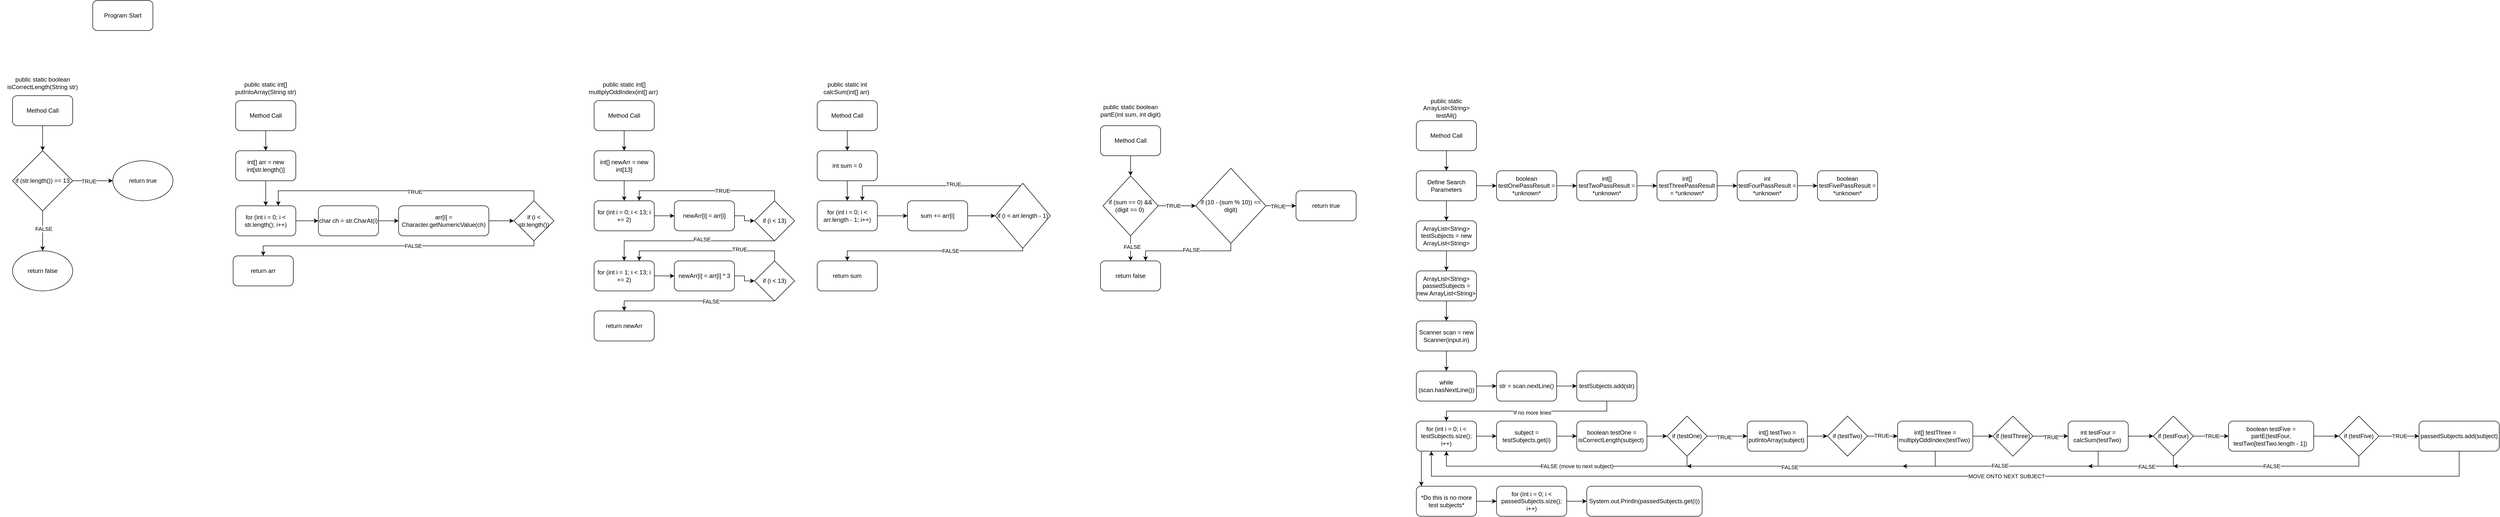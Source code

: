 <mxfile version="21.6.9" type="device">
  <diagram name="Page-1" id="cqI30RV5YtmYfo8lEfh6">
    <mxGraphModel dx="1793" dy="988" grid="1" gridSize="10" guides="1" tooltips="1" connect="1" arrows="1" fold="1" page="1" pageScale="1" pageWidth="850" pageHeight="1100" math="0" shadow="0">
      <root>
        <mxCell id="0" />
        <mxCell id="1" parent="0" />
        <mxCell id="exZ72bLPxYNYqQjWTGe7-1" value="Program Start" style="rounded=1;whiteSpace=wrap;html=1;" vertex="1" parent="1">
          <mxGeometry x="200" y="40" width="120" height="60" as="geometry" />
        </mxCell>
        <mxCell id="exZ72bLPxYNYqQjWTGe7-4" style="edgeStyle=orthogonalEdgeStyle;rounded=0;orthogonalLoop=1;jettySize=auto;html=1;entryX=0.5;entryY=0;entryDx=0;entryDy=0;" edge="1" parent="1" source="exZ72bLPxYNYqQjWTGe7-2" target="exZ72bLPxYNYqQjWTGe7-3">
          <mxGeometry relative="1" as="geometry" />
        </mxCell>
        <mxCell id="exZ72bLPxYNYqQjWTGe7-2" value="Method Call" style="rounded=1;whiteSpace=wrap;html=1;" vertex="1" parent="1">
          <mxGeometry x="40" y="230" width="120" height="60" as="geometry" />
        </mxCell>
        <mxCell id="exZ72bLPxYNYqQjWTGe7-6" style="edgeStyle=orthogonalEdgeStyle;rounded=0;orthogonalLoop=1;jettySize=auto;html=1;entryX=0;entryY=0.5;entryDx=0;entryDy=0;" edge="1" parent="1" source="exZ72bLPxYNYqQjWTGe7-3" target="exZ72bLPxYNYqQjWTGe7-5">
          <mxGeometry relative="1" as="geometry" />
        </mxCell>
        <mxCell id="exZ72bLPxYNYqQjWTGe7-7" value="TRUE" style="edgeLabel;html=1;align=center;verticalAlign=middle;resizable=0;points=[];" vertex="1" connectable="0" parent="exZ72bLPxYNYqQjWTGe7-6">
          <mxGeometry x="-0.2" y="-1" relative="1" as="geometry">
            <mxPoint as="offset" />
          </mxGeometry>
        </mxCell>
        <mxCell id="exZ72bLPxYNYqQjWTGe7-9" style="edgeStyle=orthogonalEdgeStyle;rounded=0;orthogonalLoop=1;jettySize=auto;html=1;entryX=0.5;entryY=0;entryDx=0;entryDy=0;" edge="1" parent="1" source="exZ72bLPxYNYqQjWTGe7-3" target="exZ72bLPxYNYqQjWTGe7-8">
          <mxGeometry relative="1" as="geometry" />
        </mxCell>
        <mxCell id="exZ72bLPxYNYqQjWTGe7-10" value="FALSE" style="edgeLabel;html=1;align=center;verticalAlign=middle;resizable=0;points=[];" vertex="1" connectable="0" parent="exZ72bLPxYNYqQjWTGe7-9">
          <mxGeometry x="-0.1" y="2" relative="1" as="geometry">
            <mxPoint as="offset" />
          </mxGeometry>
        </mxCell>
        <mxCell id="exZ72bLPxYNYqQjWTGe7-3" value="if (str.length()) == 13" style="rhombus;whiteSpace=wrap;html=1;" vertex="1" parent="1">
          <mxGeometry x="40" y="340" width="120" height="120" as="geometry" />
        </mxCell>
        <mxCell id="exZ72bLPxYNYqQjWTGe7-5" value="return true" style="ellipse;whiteSpace=wrap;html=1;" vertex="1" parent="1">
          <mxGeometry x="240" y="360" width="120" height="80" as="geometry" />
        </mxCell>
        <mxCell id="exZ72bLPxYNYqQjWTGe7-8" value="return false" style="ellipse;whiteSpace=wrap;html=1;" vertex="1" parent="1">
          <mxGeometry x="40" y="540" width="120" height="80" as="geometry" />
        </mxCell>
        <mxCell id="exZ72bLPxYNYqQjWTGe7-16" style="edgeStyle=orthogonalEdgeStyle;rounded=0;orthogonalLoop=1;jettySize=auto;html=1;entryX=0.5;entryY=0;entryDx=0;entryDy=0;" edge="1" parent="1" source="exZ72bLPxYNYqQjWTGe7-11" target="exZ72bLPxYNYqQjWTGe7-15">
          <mxGeometry relative="1" as="geometry" />
        </mxCell>
        <mxCell id="exZ72bLPxYNYqQjWTGe7-11" value="Method Call" style="rounded=1;whiteSpace=wrap;html=1;" vertex="1" parent="1">
          <mxGeometry x="485" y="240" width="120" height="60" as="geometry" />
        </mxCell>
        <mxCell id="exZ72bLPxYNYqQjWTGe7-13" value="public static boolean isCorrectLength(String str)" style="text;html=1;strokeColor=none;fillColor=none;align=center;verticalAlign=middle;whiteSpace=wrap;rounded=0;" vertex="1" parent="1">
          <mxGeometry x="15" y="190" width="170" height="30" as="geometry" />
        </mxCell>
        <mxCell id="exZ72bLPxYNYqQjWTGe7-14" value="public static int[] putIntoArray(String str)" style="text;html=1;strokeColor=none;fillColor=none;align=center;verticalAlign=middle;whiteSpace=wrap;rounded=0;" vertex="1" parent="1">
          <mxGeometry x="480" y="200" width="130" height="30" as="geometry" />
        </mxCell>
        <mxCell id="exZ72bLPxYNYqQjWTGe7-19" style="edgeStyle=orthogonalEdgeStyle;rounded=0;orthogonalLoop=1;jettySize=auto;html=1;entryX=0.5;entryY=0;entryDx=0;entryDy=0;" edge="1" parent="1" source="exZ72bLPxYNYqQjWTGe7-15" target="exZ72bLPxYNYqQjWTGe7-17">
          <mxGeometry relative="1" as="geometry" />
        </mxCell>
        <mxCell id="exZ72bLPxYNYqQjWTGe7-15" value="int[] arr = new int[str.length()]" style="rounded=1;whiteSpace=wrap;html=1;" vertex="1" parent="1">
          <mxGeometry x="485" y="340" width="120" height="60" as="geometry" />
        </mxCell>
        <mxCell id="exZ72bLPxYNYqQjWTGe7-21" style="edgeStyle=orthogonalEdgeStyle;rounded=0;orthogonalLoop=1;jettySize=auto;html=1;entryX=0;entryY=0.5;entryDx=0;entryDy=0;" edge="1" parent="1" source="exZ72bLPxYNYqQjWTGe7-17" target="exZ72bLPxYNYqQjWTGe7-20">
          <mxGeometry relative="1" as="geometry" />
        </mxCell>
        <mxCell id="exZ72bLPxYNYqQjWTGe7-17" value="for (int i = 0; i &amp;lt; str.length(); i++)" style="rounded=1;whiteSpace=wrap;html=1;" vertex="1" parent="1">
          <mxGeometry x="485" y="450" width="120" height="60" as="geometry" />
        </mxCell>
        <mxCell id="exZ72bLPxYNYqQjWTGe7-23" style="edgeStyle=orthogonalEdgeStyle;rounded=0;orthogonalLoop=1;jettySize=auto;html=1;entryX=0;entryY=0.5;entryDx=0;entryDy=0;" edge="1" parent="1" source="exZ72bLPxYNYqQjWTGe7-20" target="exZ72bLPxYNYqQjWTGe7-22">
          <mxGeometry relative="1" as="geometry" />
        </mxCell>
        <mxCell id="exZ72bLPxYNYqQjWTGe7-20" value="char ch = str.CharAt(i)" style="rounded=1;whiteSpace=wrap;html=1;" vertex="1" parent="1">
          <mxGeometry x="650" y="450" width="120" height="60" as="geometry" />
        </mxCell>
        <mxCell id="exZ72bLPxYNYqQjWTGe7-25" style="edgeStyle=orthogonalEdgeStyle;rounded=0;orthogonalLoop=1;jettySize=auto;html=1;entryX=0;entryY=0.5;entryDx=0;entryDy=0;" edge="1" parent="1" source="exZ72bLPxYNYqQjWTGe7-22" target="exZ72bLPxYNYqQjWTGe7-24">
          <mxGeometry relative="1" as="geometry" />
        </mxCell>
        <mxCell id="exZ72bLPxYNYqQjWTGe7-22" value="arr[i] = Character.getNumericValue(ch)" style="rounded=1;whiteSpace=wrap;html=1;" vertex="1" parent="1">
          <mxGeometry x="810" y="450" width="180" height="60" as="geometry" />
        </mxCell>
        <mxCell id="exZ72bLPxYNYqQjWTGe7-29" style="edgeStyle=orthogonalEdgeStyle;rounded=0;orthogonalLoop=1;jettySize=auto;html=1;" edge="1" parent="1" source="exZ72bLPxYNYqQjWTGe7-24">
          <mxGeometry relative="1" as="geometry">
            <mxPoint x="570" y="450" as="targetPoint" />
            <Array as="points">
              <mxPoint x="1010" y="420" />
              <mxPoint x="570" y="420" />
              <mxPoint x="570" y="450" />
            </Array>
          </mxGeometry>
        </mxCell>
        <mxCell id="exZ72bLPxYNYqQjWTGe7-30" value="TRUE" style="edgeLabel;html=1;align=center;verticalAlign=middle;resizable=0;points=[];" vertex="1" connectable="0" parent="exZ72bLPxYNYqQjWTGe7-29">
          <mxGeometry x="-0.078" y="2" relative="1" as="geometry">
            <mxPoint as="offset" />
          </mxGeometry>
        </mxCell>
        <mxCell id="exZ72bLPxYNYqQjWTGe7-32" style="edgeStyle=orthogonalEdgeStyle;rounded=0;orthogonalLoop=1;jettySize=auto;html=1;entryX=0.5;entryY=0;entryDx=0;entryDy=0;" edge="1" parent="1" source="exZ72bLPxYNYqQjWTGe7-24" target="exZ72bLPxYNYqQjWTGe7-31">
          <mxGeometry relative="1" as="geometry">
            <mxPoint x="940" y="610" as="targetPoint" />
            <Array as="points">
              <mxPoint x="1080" y="530" />
              <mxPoint x="540" y="530" />
            </Array>
          </mxGeometry>
        </mxCell>
        <mxCell id="exZ72bLPxYNYqQjWTGe7-33" value="FALSE" style="edgeLabel;html=1;align=center;verticalAlign=middle;resizable=0;points=[];" vertex="1" connectable="0" parent="exZ72bLPxYNYqQjWTGe7-32">
          <mxGeometry x="-0.12" relative="1" as="geometry">
            <mxPoint as="offset" />
          </mxGeometry>
        </mxCell>
        <mxCell id="exZ72bLPxYNYqQjWTGe7-24" value="if (i &amp;lt; str.length())" style="rhombus;whiteSpace=wrap;html=1;" vertex="1" parent="1">
          <mxGeometry x="1040" y="440" width="80" height="80" as="geometry" />
        </mxCell>
        <mxCell id="exZ72bLPxYNYqQjWTGe7-31" value="return arr" style="rounded=1;whiteSpace=wrap;html=1;" vertex="1" parent="1">
          <mxGeometry x="480" y="550" width="120" height="60" as="geometry" />
        </mxCell>
        <mxCell id="exZ72bLPxYNYqQjWTGe7-37" style="edgeStyle=orthogonalEdgeStyle;rounded=0;orthogonalLoop=1;jettySize=auto;html=1;entryX=0.5;entryY=0;entryDx=0;entryDy=0;" edge="1" parent="1" source="exZ72bLPxYNYqQjWTGe7-34" target="exZ72bLPxYNYqQjWTGe7-36">
          <mxGeometry relative="1" as="geometry" />
        </mxCell>
        <mxCell id="exZ72bLPxYNYqQjWTGe7-34" value="Method Call" style="rounded=1;whiteSpace=wrap;html=1;" vertex="1" parent="1">
          <mxGeometry x="1200" y="240" width="120" height="60" as="geometry" />
        </mxCell>
        <mxCell id="exZ72bLPxYNYqQjWTGe7-35" value="public static int[] multiplyOddIndex(int[] arr)&amp;nbsp;" style="text;html=1;strokeColor=none;fillColor=none;align=center;verticalAlign=middle;whiteSpace=wrap;rounded=0;" vertex="1" parent="1">
          <mxGeometry x="1185" y="200" width="150" height="30" as="geometry" />
        </mxCell>
        <mxCell id="exZ72bLPxYNYqQjWTGe7-39" style="edgeStyle=orthogonalEdgeStyle;rounded=0;orthogonalLoop=1;jettySize=auto;html=1;entryX=0.5;entryY=0;entryDx=0;entryDy=0;" edge="1" parent="1" source="exZ72bLPxYNYqQjWTGe7-36" target="exZ72bLPxYNYqQjWTGe7-38">
          <mxGeometry relative="1" as="geometry" />
        </mxCell>
        <mxCell id="exZ72bLPxYNYqQjWTGe7-36" value="int[] newArr = new int[13]" style="rounded=1;whiteSpace=wrap;html=1;" vertex="1" parent="1">
          <mxGeometry x="1200" y="340" width="120" height="60" as="geometry" />
        </mxCell>
        <mxCell id="exZ72bLPxYNYqQjWTGe7-41" style="edgeStyle=orthogonalEdgeStyle;rounded=0;orthogonalLoop=1;jettySize=auto;html=1;entryX=0;entryY=0.5;entryDx=0;entryDy=0;" edge="1" parent="1" source="exZ72bLPxYNYqQjWTGe7-38" target="exZ72bLPxYNYqQjWTGe7-40">
          <mxGeometry relative="1" as="geometry" />
        </mxCell>
        <mxCell id="exZ72bLPxYNYqQjWTGe7-38" value="for (int i = 0; i &amp;lt; 13; i += 2)" style="rounded=1;whiteSpace=wrap;html=1;" vertex="1" parent="1">
          <mxGeometry x="1200" y="440" width="120" height="60" as="geometry" />
        </mxCell>
        <mxCell id="exZ72bLPxYNYqQjWTGe7-48" style="edgeStyle=orthogonalEdgeStyle;rounded=0;orthogonalLoop=1;jettySize=auto;html=1;entryX=0;entryY=0.5;entryDx=0;entryDy=0;" edge="1" parent="1" source="exZ72bLPxYNYqQjWTGe7-40" target="exZ72bLPxYNYqQjWTGe7-42">
          <mxGeometry relative="1" as="geometry" />
        </mxCell>
        <mxCell id="exZ72bLPxYNYqQjWTGe7-40" value="newArr[i] = arr[i]" style="rounded=1;whiteSpace=wrap;html=1;" vertex="1" parent="1">
          <mxGeometry x="1360" y="440" width="120" height="60" as="geometry" />
        </mxCell>
        <mxCell id="exZ72bLPxYNYqQjWTGe7-43" style="edgeStyle=orthogonalEdgeStyle;rounded=0;orthogonalLoop=1;jettySize=auto;html=1;entryX=0.75;entryY=0;entryDx=0;entryDy=0;" edge="1" parent="1" source="exZ72bLPxYNYqQjWTGe7-42" target="exZ72bLPxYNYqQjWTGe7-38">
          <mxGeometry relative="1" as="geometry">
            <Array as="points">
              <mxPoint x="1560" y="420" />
              <mxPoint x="1290" y="420" />
            </Array>
          </mxGeometry>
        </mxCell>
        <mxCell id="exZ72bLPxYNYqQjWTGe7-44" value="TRUE" style="edgeLabel;html=1;align=center;verticalAlign=middle;resizable=0;points=[];" vertex="1" connectable="0" parent="exZ72bLPxYNYqQjWTGe7-43">
          <mxGeometry x="-0.2" relative="1" as="geometry">
            <mxPoint as="offset" />
          </mxGeometry>
        </mxCell>
        <mxCell id="exZ72bLPxYNYqQjWTGe7-46" style="edgeStyle=orthogonalEdgeStyle;rounded=0;orthogonalLoop=1;jettySize=auto;html=1;entryX=0.5;entryY=0;entryDx=0;entryDy=0;" edge="1" parent="1" source="exZ72bLPxYNYqQjWTGe7-42" target="exZ72bLPxYNYqQjWTGe7-45">
          <mxGeometry relative="1" as="geometry">
            <Array as="points">
              <mxPoint x="1260" y="520" />
            </Array>
          </mxGeometry>
        </mxCell>
        <mxCell id="exZ72bLPxYNYqQjWTGe7-47" value="FALSE" style="edgeLabel;html=1;align=center;verticalAlign=middle;resizable=0;points=[];" vertex="1" connectable="0" parent="exZ72bLPxYNYqQjWTGe7-46">
          <mxGeometry x="-0.147" y="-3" relative="1" as="geometry">
            <mxPoint as="offset" />
          </mxGeometry>
        </mxCell>
        <mxCell id="exZ72bLPxYNYqQjWTGe7-42" value="if (i &amp;lt; 13)" style="rhombus;whiteSpace=wrap;html=1;" vertex="1" parent="1">
          <mxGeometry x="1520" y="440" width="80" height="80" as="geometry" />
        </mxCell>
        <mxCell id="exZ72bLPxYNYqQjWTGe7-50" style="edgeStyle=orthogonalEdgeStyle;rounded=0;orthogonalLoop=1;jettySize=auto;html=1;entryX=0;entryY=0.5;entryDx=0;entryDy=0;" edge="1" parent="1" source="exZ72bLPxYNYqQjWTGe7-45" target="exZ72bLPxYNYqQjWTGe7-49">
          <mxGeometry relative="1" as="geometry" />
        </mxCell>
        <mxCell id="exZ72bLPxYNYqQjWTGe7-45" value="for (int i = 1; i &amp;lt; 13; i += 2)" style="rounded=1;whiteSpace=wrap;html=1;" vertex="1" parent="1">
          <mxGeometry x="1200" y="560" width="120" height="60" as="geometry" />
        </mxCell>
        <mxCell id="exZ72bLPxYNYqQjWTGe7-75" style="edgeStyle=orthogonalEdgeStyle;rounded=0;orthogonalLoop=1;jettySize=auto;html=1;entryX=0;entryY=0.5;entryDx=0;entryDy=0;" edge="1" parent="1" source="exZ72bLPxYNYqQjWTGe7-49" target="exZ72bLPxYNYqQjWTGe7-51">
          <mxGeometry relative="1" as="geometry" />
        </mxCell>
        <mxCell id="exZ72bLPxYNYqQjWTGe7-49" value="newArr[i] = arr[i] * 3" style="rounded=1;whiteSpace=wrap;html=1;" vertex="1" parent="1">
          <mxGeometry x="1360" y="560" width="120" height="60" as="geometry" />
        </mxCell>
        <mxCell id="exZ72bLPxYNYqQjWTGe7-52" style="edgeStyle=orthogonalEdgeStyle;rounded=0;orthogonalLoop=1;jettySize=auto;html=1;entryX=0.75;entryY=0;entryDx=0;entryDy=0;" edge="1" parent="1" source="exZ72bLPxYNYqQjWTGe7-51" target="exZ72bLPxYNYqQjWTGe7-45">
          <mxGeometry relative="1" as="geometry">
            <Array as="points">
              <mxPoint x="1560" y="540" />
              <mxPoint x="1290" y="540" />
            </Array>
          </mxGeometry>
        </mxCell>
        <mxCell id="exZ72bLPxYNYqQjWTGe7-53" value="TRUE" style="edgeLabel;html=1;align=center;verticalAlign=middle;resizable=0;points=[];" vertex="1" connectable="0" parent="exZ72bLPxYNYqQjWTGe7-52">
          <mxGeometry x="-0.419" y="-3" relative="1" as="geometry">
            <mxPoint as="offset" />
          </mxGeometry>
        </mxCell>
        <mxCell id="exZ72bLPxYNYqQjWTGe7-55" style="edgeStyle=orthogonalEdgeStyle;rounded=0;orthogonalLoop=1;jettySize=auto;html=1;entryX=0.5;entryY=0;entryDx=0;entryDy=0;" edge="1" parent="1" source="exZ72bLPxYNYqQjWTGe7-51" target="exZ72bLPxYNYqQjWTGe7-54">
          <mxGeometry relative="1" as="geometry">
            <Array as="points">
              <mxPoint x="1260" y="640" />
            </Array>
          </mxGeometry>
        </mxCell>
        <mxCell id="exZ72bLPxYNYqQjWTGe7-56" value="FALSE" style="edgeLabel;html=1;align=center;verticalAlign=middle;resizable=0;points=[];" vertex="1" connectable="0" parent="exZ72bLPxYNYqQjWTGe7-55">
          <mxGeometry x="-0.206" y="1" relative="1" as="geometry">
            <mxPoint as="offset" />
          </mxGeometry>
        </mxCell>
        <mxCell id="exZ72bLPxYNYqQjWTGe7-51" value="if (i &amp;lt; 13)" style="rhombus;whiteSpace=wrap;html=1;" vertex="1" parent="1">
          <mxGeometry x="1520" y="560" width="80" height="80" as="geometry" />
        </mxCell>
        <mxCell id="exZ72bLPxYNYqQjWTGe7-54" value="return newArr" style="rounded=1;whiteSpace=wrap;html=1;" vertex="1" parent="1">
          <mxGeometry x="1200" y="660" width="120" height="60" as="geometry" />
        </mxCell>
        <mxCell id="exZ72bLPxYNYqQjWTGe7-60" style="edgeStyle=orthogonalEdgeStyle;rounded=0;orthogonalLoop=1;jettySize=auto;html=1;entryX=0.5;entryY=0;entryDx=0;entryDy=0;" edge="1" parent="1" source="exZ72bLPxYNYqQjWTGe7-57" target="exZ72bLPxYNYqQjWTGe7-59">
          <mxGeometry relative="1" as="geometry" />
        </mxCell>
        <mxCell id="exZ72bLPxYNYqQjWTGe7-57" value="Method Call" style="rounded=1;whiteSpace=wrap;html=1;" vertex="1" parent="1">
          <mxGeometry x="1645" y="240" width="120" height="60" as="geometry" />
        </mxCell>
        <mxCell id="exZ72bLPxYNYqQjWTGe7-58" value="public static int calcSum(int[] arr)&amp;nbsp;" style="text;html=1;strokeColor=none;fillColor=none;align=center;verticalAlign=middle;whiteSpace=wrap;rounded=0;" vertex="1" parent="1">
          <mxGeometry x="1640" y="200" width="130" height="30" as="geometry" />
        </mxCell>
        <mxCell id="exZ72bLPxYNYqQjWTGe7-62" style="edgeStyle=orthogonalEdgeStyle;rounded=0;orthogonalLoop=1;jettySize=auto;html=1;entryX=0.5;entryY=0;entryDx=0;entryDy=0;" edge="1" parent="1" source="exZ72bLPxYNYqQjWTGe7-59" target="exZ72bLPxYNYqQjWTGe7-61">
          <mxGeometry relative="1" as="geometry" />
        </mxCell>
        <mxCell id="exZ72bLPxYNYqQjWTGe7-59" value="int sum = 0" style="rounded=1;whiteSpace=wrap;html=1;" vertex="1" parent="1">
          <mxGeometry x="1645" y="340" width="120" height="60" as="geometry" />
        </mxCell>
        <mxCell id="exZ72bLPxYNYqQjWTGe7-64" style="edgeStyle=orthogonalEdgeStyle;rounded=0;orthogonalLoop=1;jettySize=auto;html=1;entryX=0;entryY=0.5;entryDx=0;entryDy=0;" edge="1" parent="1" source="exZ72bLPxYNYqQjWTGe7-61" target="exZ72bLPxYNYqQjWTGe7-63">
          <mxGeometry relative="1" as="geometry" />
        </mxCell>
        <mxCell id="exZ72bLPxYNYqQjWTGe7-61" value="for (int i = 0; i &amp;lt; arr.length - 1; i++)" style="rounded=1;whiteSpace=wrap;html=1;" vertex="1" parent="1">
          <mxGeometry x="1645" y="440" width="120" height="60" as="geometry" />
        </mxCell>
        <mxCell id="exZ72bLPxYNYqQjWTGe7-66" style="edgeStyle=orthogonalEdgeStyle;rounded=0;orthogonalLoop=1;jettySize=auto;html=1;entryX=0;entryY=0.5;entryDx=0;entryDy=0;" edge="1" parent="1" source="exZ72bLPxYNYqQjWTGe7-63" target="exZ72bLPxYNYqQjWTGe7-65">
          <mxGeometry relative="1" as="geometry" />
        </mxCell>
        <mxCell id="exZ72bLPxYNYqQjWTGe7-63" value="sum += arr[i]" style="rounded=1;whiteSpace=wrap;html=1;" vertex="1" parent="1">
          <mxGeometry x="1825" y="440" width="120" height="60" as="geometry" />
        </mxCell>
        <mxCell id="exZ72bLPxYNYqQjWTGe7-67" style="edgeStyle=orthogonalEdgeStyle;rounded=0;orthogonalLoop=1;jettySize=auto;html=1;entryX=0.75;entryY=0;entryDx=0;entryDy=0;" edge="1" parent="1" source="exZ72bLPxYNYqQjWTGe7-65" target="exZ72bLPxYNYqQjWTGe7-61">
          <mxGeometry relative="1" as="geometry">
            <Array as="points">
              <mxPoint x="1735" y="410" />
            </Array>
          </mxGeometry>
        </mxCell>
        <mxCell id="exZ72bLPxYNYqQjWTGe7-68" value="TRUE" style="edgeLabel;html=1;align=center;verticalAlign=middle;resizable=0;points=[];" vertex="1" connectable="0" parent="exZ72bLPxYNYqQjWTGe7-67">
          <mxGeometry x="-0.221" y="-3" relative="1" as="geometry">
            <mxPoint as="offset" />
          </mxGeometry>
        </mxCell>
        <mxCell id="exZ72bLPxYNYqQjWTGe7-70" style="edgeStyle=orthogonalEdgeStyle;rounded=0;orthogonalLoop=1;jettySize=auto;html=1;entryX=0.5;entryY=0;entryDx=0;entryDy=0;" edge="1" parent="1" source="exZ72bLPxYNYqQjWTGe7-65" target="exZ72bLPxYNYqQjWTGe7-69">
          <mxGeometry relative="1" as="geometry">
            <mxPoint x="1880" y="600" as="targetPoint" />
            <Array as="points">
              <mxPoint x="2055" y="540" />
              <mxPoint x="1705" y="540" />
            </Array>
          </mxGeometry>
        </mxCell>
        <mxCell id="exZ72bLPxYNYqQjWTGe7-71" value="FALSE" style="edgeLabel;html=1;align=center;verticalAlign=middle;resizable=0;points=[];" vertex="1" connectable="0" parent="exZ72bLPxYNYqQjWTGe7-70">
          <mxGeometry x="-0.202" relative="1" as="geometry">
            <mxPoint as="offset" />
          </mxGeometry>
        </mxCell>
        <mxCell id="exZ72bLPxYNYqQjWTGe7-65" value="if (i &amp;lt; arr.length - 1)" style="rhombus;whiteSpace=wrap;html=1;" vertex="1" parent="1">
          <mxGeometry x="2000" y="405" width="110" height="130" as="geometry" />
        </mxCell>
        <mxCell id="exZ72bLPxYNYqQjWTGe7-69" value="return sum" style="rounded=1;whiteSpace=wrap;html=1;" vertex="1" parent="1">
          <mxGeometry x="1645" y="560" width="120" height="60" as="geometry" />
        </mxCell>
        <mxCell id="exZ72bLPxYNYqQjWTGe7-78" style="edgeStyle=orthogonalEdgeStyle;rounded=0;orthogonalLoop=1;jettySize=auto;html=1;entryX=0.5;entryY=0;entryDx=0;entryDy=0;" edge="1" parent="1" source="exZ72bLPxYNYqQjWTGe7-72" target="exZ72bLPxYNYqQjWTGe7-77">
          <mxGeometry relative="1" as="geometry" />
        </mxCell>
        <mxCell id="exZ72bLPxYNYqQjWTGe7-72" value="Method Call" style="rounded=1;whiteSpace=wrap;html=1;" vertex="1" parent="1">
          <mxGeometry x="2210" y="290" width="120" height="60" as="geometry" />
        </mxCell>
        <mxCell id="exZ72bLPxYNYqQjWTGe7-76" value="public static boolean partE(int sum, int digit)" style="text;html=1;strokeColor=none;fillColor=none;align=center;verticalAlign=middle;whiteSpace=wrap;rounded=0;" vertex="1" parent="1">
          <mxGeometry x="2205" y="245" width="130" height="30" as="geometry" />
        </mxCell>
        <mxCell id="exZ72bLPxYNYqQjWTGe7-81" style="edgeStyle=orthogonalEdgeStyle;rounded=0;orthogonalLoop=1;jettySize=auto;html=1;entryX=0;entryY=0.5;entryDx=0;entryDy=0;" edge="1" parent="1" source="exZ72bLPxYNYqQjWTGe7-77" target="exZ72bLPxYNYqQjWTGe7-80">
          <mxGeometry relative="1" as="geometry" />
        </mxCell>
        <mxCell id="exZ72bLPxYNYqQjWTGe7-82" value="TRUE" style="edgeLabel;html=1;align=center;verticalAlign=middle;resizable=0;points=[];" vertex="1" connectable="0" parent="exZ72bLPxYNYqQjWTGe7-81">
          <mxGeometry x="-0.209" relative="1" as="geometry">
            <mxPoint as="offset" />
          </mxGeometry>
        </mxCell>
        <mxCell id="exZ72bLPxYNYqQjWTGe7-87" style="edgeStyle=orthogonalEdgeStyle;rounded=0;orthogonalLoop=1;jettySize=auto;html=1;entryX=0.5;entryY=0;entryDx=0;entryDy=0;" edge="1" parent="1" source="exZ72bLPxYNYqQjWTGe7-77" target="exZ72bLPxYNYqQjWTGe7-86">
          <mxGeometry relative="1" as="geometry" />
        </mxCell>
        <mxCell id="exZ72bLPxYNYqQjWTGe7-89" value="FALSE" style="edgeLabel;html=1;align=center;verticalAlign=middle;resizable=0;points=[];" vertex="1" connectable="0" parent="exZ72bLPxYNYqQjWTGe7-87">
          <mxGeometry x="-0.12" y="3" relative="1" as="geometry">
            <mxPoint as="offset" />
          </mxGeometry>
        </mxCell>
        <mxCell id="exZ72bLPxYNYqQjWTGe7-77" value="if (sum == 0) &amp;amp;&amp;amp; (digit == 0)&amp;nbsp;" style="rhombus;whiteSpace=wrap;html=1;" vertex="1" parent="1">
          <mxGeometry x="2215" y="390" width="110" height="120" as="geometry" />
        </mxCell>
        <mxCell id="exZ72bLPxYNYqQjWTGe7-84" style="edgeStyle=orthogonalEdgeStyle;rounded=0;orthogonalLoop=1;jettySize=auto;html=1;entryX=0;entryY=0.5;entryDx=0;entryDy=0;" edge="1" parent="1" source="exZ72bLPxYNYqQjWTGe7-80" target="exZ72bLPxYNYqQjWTGe7-83">
          <mxGeometry relative="1" as="geometry" />
        </mxCell>
        <mxCell id="exZ72bLPxYNYqQjWTGe7-85" value="TRUE" style="edgeLabel;html=1;align=center;verticalAlign=middle;resizable=0;points=[];" vertex="1" connectable="0" parent="exZ72bLPxYNYqQjWTGe7-84">
          <mxGeometry x="-0.213" y="-1" relative="1" as="geometry">
            <mxPoint as="offset" />
          </mxGeometry>
        </mxCell>
        <mxCell id="exZ72bLPxYNYqQjWTGe7-88" style="edgeStyle=orthogonalEdgeStyle;rounded=0;orthogonalLoop=1;jettySize=auto;html=1;entryX=0.75;entryY=0;entryDx=0;entryDy=0;" edge="1" parent="1" source="exZ72bLPxYNYqQjWTGe7-80" target="exZ72bLPxYNYqQjWTGe7-86">
          <mxGeometry relative="1" as="geometry">
            <Array as="points">
              <mxPoint x="2470" y="540" />
              <mxPoint x="2300" y="540" />
            </Array>
          </mxGeometry>
        </mxCell>
        <mxCell id="exZ72bLPxYNYqQjWTGe7-90" value="FALSE" style="edgeLabel;html=1;align=center;verticalAlign=middle;resizable=0;points=[];" vertex="1" connectable="0" parent="exZ72bLPxYNYqQjWTGe7-88">
          <mxGeometry x="-0.081" y="-2" relative="1" as="geometry">
            <mxPoint as="offset" />
          </mxGeometry>
        </mxCell>
        <mxCell id="exZ72bLPxYNYqQjWTGe7-80" value="if (10 - (sum % 10)) == digit)" style="rhombus;whiteSpace=wrap;html=1;" vertex="1" parent="1">
          <mxGeometry x="2400" y="375" width="140" height="150" as="geometry" />
        </mxCell>
        <mxCell id="exZ72bLPxYNYqQjWTGe7-83" value="return true" style="rounded=1;whiteSpace=wrap;html=1;" vertex="1" parent="1">
          <mxGeometry x="2600" y="420" width="120" height="60" as="geometry" />
        </mxCell>
        <mxCell id="exZ72bLPxYNYqQjWTGe7-86" value="return false" style="rounded=1;whiteSpace=wrap;html=1;" vertex="1" parent="1">
          <mxGeometry x="2210" y="560" width="120" height="60" as="geometry" />
        </mxCell>
        <mxCell id="exZ72bLPxYNYqQjWTGe7-95" style="edgeStyle=orthogonalEdgeStyle;rounded=0;orthogonalLoop=1;jettySize=auto;html=1;entryX=0.5;entryY=0;entryDx=0;entryDy=0;" edge="1" parent="1" source="exZ72bLPxYNYqQjWTGe7-91" target="exZ72bLPxYNYqQjWTGe7-94">
          <mxGeometry relative="1" as="geometry" />
        </mxCell>
        <mxCell id="exZ72bLPxYNYqQjWTGe7-91" value="Method Call" style="rounded=1;whiteSpace=wrap;html=1;" vertex="1" parent="1">
          <mxGeometry x="2840" y="280" width="120" height="60" as="geometry" />
        </mxCell>
        <mxCell id="exZ72bLPxYNYqQjWTGe7-92" value="public static ArrayList&amp;lt;String&amp;gt; testAll()" style="text;html=1;strokeColor=none;fillColor=none;align=center;verticalAlign=middle;whiteSpace=wrap;rounded=0;" vertex="1" parent="1">
          <mxGeometry x="2840" y="240" width="120" height="30" as="geometry" />
        </mxCell>
        <mxCell id="exZ72bLPxYNYqQjWTGe7-97" style="edgeStyle=orthogonalEdgeStyle;rounded=0;orthogonalLoop=1;jettySize=auto;html=1;entryX=0.5;entryY=0;entryDx=0;entryDy=0;" edge="1" parent="1" source="exZ72bLPxYNYqQjWTGe7-94" target="exZ72bLPxYNYqQjWTGe7-96">
          <mxGeometry relative="1" as="geometry" />
        </mxCell>
        <mxCell id="exZ72bLPxYNYqQjWTGe7-125" style="edgeStyle=orthogonalEdgeStyle;rounded=0;orthogonalLoop=1;jettySize=auto;html=1;entryX=0;entryY=0.5;entryDx=0;entryDy=0;" edge="1" parent="1" source="exZ72bLPxYNYqQjWTGe7-94" target="exZ72bLPxYNYqQjWTGe7-124">
          <mxGeometry relative="1" as="geometry" />
        </mxCell>
        <mxCell id="exZ72bLPxYNYqQjWTGe7-94" value="Define Search Parameters" style="rounded=1;whiteSpace=wrap;html=1;" vertex="1" parent="1">
          <mxGeometry x="2840" y="380" width="120" height="60" as="geometry" />
        </mxCell>
        <mxCell id="exZ72bLPxYNYqQjWTGe7-113" style="edgeStyle=orthogonalEdgeStyle;rounded=0;orthogonalLoop=1;jettySize=auto;html=1;entryX=0.5;entryY=0;entryDx=0;entryDy=0;" edge="1" parent="1" source="exZ72bLPxYNYqQjWTGe7-96" target="exZ72bLPxYNYqQjWTGe7-112">
          <mxGeometry relative="1" as="geometry" />
        </mxCell>
        <mxCell id="exZ72bLPxYNYqQjWTGe7-96" value="ArrayList&amp;lt;String&amp;gt; testSubjects = new ArrayList&amp;lt;String&amp;gt;" style="rounded=1;whiteSpace=wrap;html=1;" vertex="1" parent="1">
          <mxGeometry x="2840" y="480" width="120" height="60" as="geometry" />
        </mxCell>
        <mxCell id="exZ72bLPxYNYqQjWTGe7-101" style="edgeStyle=orthogonalEdgeStyle;rounded=0;orthogonalLoop=1;jettySize=auto;html=1;entryX=0.5;entryY=0;entryDx=0;entryDy=0;" edge="1" parent="1" source="exZ72bLPxYNYqQjWTGe7-98" target="exZ72bLPxYNYqQjWTGe7-100">
          <mxGeometry relative="1" as="geometry" />
        </mxCell>
        <mxCell id="exZ72bLPxYNYqQjWTGe7-98" value="Scanner scan = new Scanner(input.in)" style="rounded=1;whiteSpace=wrap;html=1;" vertex="1" parent="1">
          <mxGeometry x="2840" y="680" width="120" height="60" as="geometry" />
        </mxCell>
        <mxCell id="exZ72bLPxYNYqQjWTGe7-103" style="edgeStyle=orthogonalEdgeStyle;rounded=0;orthogonalLoop=1;jettySize=auto;html=1;entryX=0;entryY=0.5;entryDx=0;entryDy=0;" edge="1" parent="1" source="exZ72bLPxYNYqQjWTGe7-100" target="exZ72bLPxYNYqQjWTGe7-102">
          <mxGeometry relative="1" as="geometry" />
        </mxCell>
        <mxCell id="exZ72bLPxYNYqQjWTGe7-100" value="while (scan.hasNextLine())" style="rounded=1;whiteSpace=wrap;html=1;" vertex="1" parent="1">
          <mxGeometry x="2840" y="780" width="120" height="60" as="geometry" />
        </mxCell>
        <mxCell id="exZ72bLPxYNYqQjWTGe7-105" style="edgeStyle=orthogonalEdgeStyle;rounded=0;orthogonalLoop=1;jettySize=auto;html=1;entryX=0;entryY=0.5;entryDx=0;entryDy=0;" edge="1" parent="1" source="exZ72bLPxYNYqQjWTGe7-102" target="exZ72bLPxYNYqQjWTGe7-104">
          <mxGeometry relative="1" as="geometry" />
        </mxCell>
        <mxCell id="exZ72bLPxYNYqQjWTGe7-102" value="str = scan.nextLine()" style="rounded=1;whiteSpace=wrap;html=1;" vertex="1" parent="1">
          <mxGeometry x="3000" y="780" width="120" height="60" as="geometry" />
        </mxCell>
        <mxCell id="exZ72bLPxYNYqQjWTGe7-107" style="edgeStyle=orthogonalEdgeStyle;rounded=0;orthogonalLoop=1;jettySize=auto;html=1;" edge="1" parent="1" source="exZ72bLPxYNYqQjWTGe7-104" target="exZ72bLPxYNYqQjWTGe7-106">
          <mxGeometry relative="1" as="geometry">
            <Array as="points">
              <mxPoint x="3220" y="860" />
              <mxPoint x="2900" y="860" />
            </Array>
          </mxGeometry>
        </mxCell>
        <mxCell id="exZ72bLPxYNYqQjWTGe7-108" value="If no more lines" style="edgeLabel;html=1;align=center;verticalAlign=middle;resizable=0;points=[];" vertex="1" connectable="0" parent="exZ72bLPxYNYqQjWTGe7-107">
          <mxGeometry x="-0.062" y="3" relative="1" as="geometry">
            <mxPoint as="offset" />
          </mxGeometry>
        </mxCell>
        <mxCell id="exZ72bLPxYNYqQjWTGe7-104" value="testSubjects.add(str)" style="rounded=1;whiteSpace=wrap;html=1;" vertex="1" parent="1">
          <mxGeometry x="3160" y="780" width="120" height="60" as="geometry" />
        </mxCell>
        <mxCell id="exZ72bLPxYNYqQjWTGe7-110" style="edgeStyle=orthogonalEdgeStyle;rounded=0;orthogonalLoop=1;jettySize=auto;html=1;entryX=0;entryY=0.5;entryDx=0;entryDy=0;" edge="1" parent="1" source="exZ72bLPxYNYqQjWTGe7-106" target="exZ72bLPxYNYqQjWTGe7-109">
          <mxGeometry relative="1" as="geometry" />
        </mxCell>
        <mxCell id="exZ72bLPxYNYqQjWTGe7-166" style="edgeStyle=orthogonalEdgeStyle;rounded=0;orthogonalLoop=1;jettySize=auto;html=1;" edge="1" parent="1" source="exZ72bLPxYNYqQjWTGe7-106" target="exZ72bLPxYNYqQjWTGe7-165">
          <mxGeometry relative="1" as="geometry">
            <Array as="points">
              <mxPoint x="2850" y="980" />
              <mxPoint x="2850" y="980" />
            </Array>
          </mxGeometry>
        </mxCell>
        <mxCell id="exZ72bLPxYNYqQjWTGe7-106" value="for (int i = 0; i &amp;lt; testSubjects.size(); i++)" style="rounded=1;whiteSpace=wrap;html=1;" vertex="1" parent="1">
          <mxGeometry x="2840" y="880" width="120" height="60" as="geometry" />
        </mxCell>
        <mxCell id="exZ72bLPxYNYqQjWTGe7-116" style="edgeStyle=orthogonalEdgeStyle;rounded=0;orthogonalLoop=1;jettySize=auto;html=1;entryX=0;entryY=0.5;entryDx=0;entryDy=0;" edge="1" parent="1" source="exZ72bLPxYNYqQjWTGe7-109" target="exZ72bLPxYNYqQjWTGe7-115">
          <mxGeometry relative="1" as="geometry" />
        </mxCell>
        <mxCell id="exZ72bLPxYNYqQjWTGe7-109" value="subject = testSubjects.get(i)" style="rounded=1;whiteSpace=wrap;html=1;" vertex="1" parent="1">
          <mxGeometry x="3000" y="880" width="120" height="60" as="geometry" />
        </mxCell>
        <mxCell id="exZ72bLPxYNYqQjWTGe7-114" style="edgeStyle=orthogonalEdgeStyle;rounded=0;orthogonalLoop=1;jettySize=auto;html=1;entryX=0.5;entryY=0;entryDx=0;entryDy=0;" edge="1" parent="1" source="exZ72bLPxYNYqQjWTGe7-112" target="exZ72bLPxYNYqQjWTGe7-98">
          <mxGeometry relative="1" as="geometry" />
        </mxCell>
        <mxCell id="exZ72bLPxYNYqQjWTGe7-112" value="ArrayList&amp;lt;String&amp;gt; passedSubjects = new ArrayList&amp;lt;String&amp;gt;" style="rounded=1;whiteSpace=wrap;html=1;" vertex="1" parent="1">
          <mxGeometry x="2840" y="580" width="120" height="60" as="geometry" />
        </mxCell>
        <mxCell id="exZ72bLPxYNYqQjWTGe7-118" style="edgeStyle=orthogonalEdgeStyle;rounded=0;orthogonalLoop=1;jettySize=auto;html=1;entryX=0;entryY=0.5;entryDx=0;entryDy=0;" edge="1" parent="1" source="exZ72bLPxYNYqQjWTGe7-115" target="exZ72bLPxYNYqQjWTGe7-117">
          <mxGeometry relative="1" as="geometry" />
        </mxCell>
        <mxCell id="exZ72bLPxYNYqQjWTGe7-115" value="boolean testOne = isCorrectLength(subject)&amp;nbsp;" style="rounded=1;whiteSpace=wrap;html=1;" vertex="1" parent="1">
          <mxGeometry x="3160" y="880" width="140" height="60" as="geometry" />
        </mxCell>
        <mxCell id="exZ72bLPxYNYqQjWTGe7-120" style="edgeStyle=orthogonalEdgeStyle;rounded=0;orthogonalLoop=1;jettySize=auto;html=1;entryX=0;entryY=0.5;entryDx=0;entryDy=0;" edge="1" parent="1" source="exZ72bLPxYNYqQjWTGe7-117" target="exZ72bLPxYNYqQjWTGe7-119">
          <mxGeometry relative="1" as="geometry" />
        </mxCell>
        <mxCell id="exZ72bLPxYNYqQjWTGe7-121" value="TRUE" style="edgeLabel;html=1;align=center;verticalAlign=middle;resizable=0;points=[];" vertex="1" connectable="0" parent="exZ72bLPxYNYqQjWTGe7-120">
          <mxGeometry x="-0.15" y="-2" relative="1" as="geometry">
            <mxPoint as="offset" />
          </mxGeometry>
        </mxCell>
        <mxCell id="exZ72bLPxYNYqQjWTGe7-122" style="edgeStyle=orthogonalEdgeStyle;rounded=0;orthogonalLoop=1;jettySize=auto;html=1;entryX=0.5;entryY=1;entryDx=0;entryDy=0;" edge="1" parent="1" source="exZ72bLPxYNYqQjWTGe7-117" target="exZ72bLPxYNYqQjWTGe7-106">
          <mxGeometry relative="1" as="geometry">
            <Array as="points">
              <mxPoint x="3380" y="970" />
              <mxPoint x="2900" y="970" />
            </Array>
          </mxGeometry>
        </mxCell>
        <mxCell id="exZ72bLPxYNYqQjWTGe7-123" value="FALSE (move to next subject)" style="edgeLabel;html=1;align=center;verticalAlign=middle;resizable=0;points=[];" vertex="1" connectable="0" parent="exZ72bLPxYNYqQjWTGe7-122">
          <mxGeometry x="-0.094" relative="1" as="geometry">
            <mxPoint as="offset" />
          </mxGeometry>
        </mxCell>
        <mxCell id="exZ72bLPxYNYqQjWTGe7-117" value="if (testOne)" style="rhombus;whiteSpace=wrap;html=1;" vertex="1" parent="1">
          <mxGeometry x="3340" y="870" width="80" height="80" as="geometry" />
        </mxCell>
        <mxCell id="exZ72bLPxYNYqQjWTGe7-135" style="edgeStyle=orthogonalEdgeStyle;rounded=0;orthogonalLoop=1;jettySize=auto;html=1;entryX=0;entryY=0.5;entryDx=0;entryDy=0;" edge="1" parent="1" source="exZ72bLPxYNYqQjWTGe7-119" target="exZ72bLPxYNYqQjWTGe7-134">
          <mxGeometry relative="1" as="geometry" />
        </mxCell>
        <mxCell id="exZ72bLPxYNYqQjWTGe7-119" value="int[] testTwo = putIntoArray(subject)&amp;nbsp;" style="rounded=1;whiteSpace=wrap;html=1;" vertex="1" parent="1">
          <mxGeometry x="3500" y="880" width="120" height="60" as="geometry" />
        </mxCell>
        <mxCell id="exZ72bLPxYNYqQjWTGe7-127" style="edgeStyle=orthogonalEdgeStyle;rounded=0;orthogonalLoop=1;jettySize=auto;html=1;entryX=0;entryY=0.5;entryDx=0;entryDy=0;" edge="1" parent="1" source="exZ72bLPxYNYqQjWTGe7-124" target="exZ72bLPxYNYqQjWTGe7-126">
          <mxGeometry relative="1" as="geometry" />
        </mxCell>
        <mxCell id="exZ72bLPxYNYqQjWTGe7-124" value="boolean testOnePassResult = *unknown*" style="rounded=1;whiteSpace=wrap;html=1;" vertex="1" parent="1">
          <mxGeometry x="3000" y="380" width="120" height="60" as="geometry" />
        </mxCell>
        <mxCell id="exZ72bLPxYNYqQjWTGe7-129" style="edgeStyle=orthogonalEdgeStyle;rounded=0;orthogonalLoop=1;jettySize=auto;html=1;entryX=0;entryY=0.5;entryDx=0;entryDy=0;" edge="1" parent="1" source="exZ72bLPxYNYqQjWTGe7-126" target="exZ72bLPxYNYqQjWTGe7-128">
          <mxGeometry relative="1" as="geometry" />
        </mxCell>
        <mxCell id="exZ72bLPxYNYqQjWTGe7-126" value="int[] testTwoPassResult = *unknown*" style="rounded=1;whiteSpace=wrap;html=1;" vertex="1" parent="1">
          <mxGeometry x="3160" y="380" width="120" height="60" as="geometry" />
        </mxCell>
        <mxCell id="exZ72bLPxYNYqQjWTGe7-131" style="edgeStyle=orthogonalEdgeStyle;rounded=0;orthogonalLoop=1;jettySize=auto;html=1;entryX=0;entryY=0.5;entryDx=0;entryDy=0;" edge="1" parent="1" source="exZ72bLPxYNYqQjWTGe7-128" target="exZ72bLPxYNYqQjWTGe7-130">
          <mxGeometry relative="1" as="geometry" />
        </mxCell>
        <mxCell id="exZ72bLPxYNYqQjWTGe7-128" value="int[] testThreePassResult = *unknown*" style="rounded=1;whiteSpace=wrap;html=1;" vertex="1" parent="1">
          <mxGeometry x="3320" y="380" width="120" height="60" as="geometry" />
        </mxCell>
        <mxCell id="exZ72bLPxYNYqQjWTGe7-133" style="edgeStyle=orthogonalEdgeStyle;rounded=0;orthogonalLoop=1;jettySize=auto;html=1;entryX=0;entryY=0.5;entryDx=0;entryDy=0;" edge="1" parent="1" source="exZ72bLPxYNYqQjWTGe7-130" target="exZ72bLPxYNYqQjWTGe7-132">
          <mxGeometry relative="1" as="geometry" />
        </mxCell>
        <mxCell id="exZ72bLPxYNYqQjWTGe7-130" value="int testFourPassResult = *unknown*" style="rounded=1;whiteSpace=wrap;html=1;" vertex="1" parent="1">
          <mxGeometry x="3480" y="380" width="120" height="60" as="geometry" />
        </mxCell>
        <mxCell id="exZ72bLPxYNYqQjWTGe7-132" value="boolean testFivePassResult = *unknown*" style="rounded=1;whiteSpace=wrap;html=1;" vertex="1" parent="1">
          <mxGeometry x="3640" y="380" width="120" height="60" as="geometry" />
        </mxCell>
        <mxCell id="exZ72bLPxYNYqQjWTGe7-137" style="edgeStyle=orthogonalEdgeStyle;rounded=0;orthogonalLoop=1;jettySize=auto;html=1;entryX=0;entryY=0.5;entryDx=0;entryDy=0;" edge="1" parent="1" source="exZ72bLPxYNYqQjWTGe7-134" target="exZ72bLPxYNYqQjWTGe7-136">
          <mxGeometry relative="1" as="geometry" />
        </mxCell>
        <mxCell id="exZ72bLPxYNYqQjWTGe7-138" value="TRUE" style="edgeLabel;html=1;align=center;verticalAlign=middle;resizable=0;points=[];" vertex="1" connectable="0" parent="exZ72bLPxYNYqQjWTGe7-137">
          <mxGeometry x="-0.071" y="1" relative="1" as="geometry">
            <mxPoint as="offset" />
          </mxGeometry>
        </mxCell>
        <mxCell id="exZ72bLPxYNYqQjWTGe7-134" value="if (testTwo)" style="rhombus;whiteSpace=wrap;html=1;" vertex="1" parent="1">
          <mxGeometry x="3660" y="870" width="80" height="80" as="geometry" />
        </mxCell>
        <mxCell id="exZ72bLPxYNYqQjWTGe7-139" style="edgeStyle=orthogonalEdgeStyle;rounded=0;orthogonalLoop=1;jettySize=auto;html=1;exitX=0.5;exitY=1;exitDx=0;exitDy=0;" edge="1" parent="1" source="exZ72bLPxYNYqQjWTGe7-136">
          <mxGeometry relative="1" as="geometry">
            <mxPoint x="3380" y="970" as="targetPoint" />
            <Array as="points">
              <mxPoint x="3875" y="970" />
            </Array>
          </mxGeometry>
        </mxCell>
        <mxCell id="exZ72bLPxYNYqQjWTGe7-140" value="FALSE" style="edgeLabel;html=1;align=center;verticalAlign=middle;resizable=0;points=[];" vertex="1" connectable="0" parent="exZ72bLPxYNYqQjWTGe7-139">
          <mxGeometry x="0.221" y="2" relative="1" as="geometry">
            <mxPoint as="offset" />
          </mxGeometry>
        </mxCell>
        <mxCell id="exZ72bLPxYNYqQjWTGe7-142" style="edgeStyle=orthogonalEdgeStyle;rounded=0;orthogonalLoop=1;jettySize=auto;html=1;entryX=0;entryY=0.5;entryDx=0;entryDy=0;" edge="1" parent="1" source="exZ72bLPxYNYqQjWTGe7-136" target="exZ72bLPxYNYqQjWTGe7-141">
          <mxGeometry relative="1" as="geometry" />
        </mxCell>
        <mxCell id="exZ72bLPxYNYqQjWTGe7-136" value="int[] testThree = multiplyOddIndex(testTwo)&amp;nbsp;" style="rounded=1;whiteSpace=wrap;html=1;" vertex="1" parent="1">
          <mxGeometry x="3800" y="880" width="150" height="60" as="geometry" />
        </mxCell>
        <mxCell id="exZ72bLPxYNYqQjWTGe7-144" style="edgeStyle=orthogonalEdgeStyle;rounded=0;orthogonalLoop=1;jettySize=auto;html=1;entryX=0;entryY=0.5;entryDx=0;entryDy=0;" edge="1" parent="1" source="exZ72bLPxYNYqQjWTGe7-141" target="exZ72bLPxYNYqQjWTGe7-143">
          <mxGeometry relative="1" as="geometry" />
        </mxCell>
        <mxCell id="exZ72bLPxYNYqQjWTGe7-145" value="TRUE" style="edgeLabel;html=1;align=center;verticalAlign=middle;resizable=0;points=[];" vertex="1" connectable="0" parent="exZ72bLPxYNYqQjWTGe7-144">
          <mxGeometry x="0.022" y="-2" relative="1" as="geometry">
            <mxPoint as="offset" />
          </mxGeometry>
        </mxCell>
        <mxCell id="exZ72bLPxYNYqQjWTGe7-141" value="if (testThree)" style="rhombus;whiteSpace=wrap;html=1;" vertex="1" parent="1">
          <mxGeometry x="3990" y="870" width="80" height="80" as="geometry" />
        </mxCell>
        <mxCell id="exZ72bLPxYNYqQjWTGe7-147" style="edgeStyle=orthogonalEdgeStyle;rounded=0;orthogonalLoop=1;jettySize=auto;html=1;exitX=0.5;exitY=1;exitDx=0;exitDy=0;" edge="1" parent="1" source="exZ72bLPxYNYqQjWTGe7-143">
          <mxGeometry relative="1" as="geometry">
            <mxPoint x="3810" y="970" as="targetPoint" />
            <Array as="points">
              <mxPoint x="4200" y="970" />
            </Array>
          </mxGeometry>
        </mxCell>
        <mxCell id="exZ72bLPxYNYqQjWTGe7-148" value="FALSE" style="edgeLabel;html=1;align=center;verticalAlign=middle;resizable=0;points=[];" vertex="1" connectable="0" parent="exZ72bLPxYNYqQjWTGe7-147">
          <mxGeometry x="0.076" y="-1" relative="1" as="geometry">
            <mxPoint as="offset" />
          </mxGeometry>
        </mxCell>
        <mxCell id="exZ72bLPxYNYqQjWTGe7-150" style="edgeStyle=orthogonalEdgeStyle;rounded=0;orthogonalLoop=1;jettySize=auto;html=1;entryX=0;entryY=0.5;entryDx=0;entryDy=0;" edge="1" parent="1" source="exZ72bLPxYNYqQjWTGe7-143" target="exZ72bLPxYNYqQjWTGe7-149">
          <mxGeometry relative="1" as="geometry" />
        </mxCell>
        <mxCell id="exZ72bLPxYNYqQjWTGe7-143" value="int testFour = calcSum(testTwo)&amp;nbsp;" style="rounded=1;whiteSpace=wrap;html=1;" vertex="1" parent="1">
          <mxGeometry x="4140" y="880" width="120" height="60" as="geometry" />
        </mxCell>
        <mxCell id="exZ72bLPxYNYqQjWTGe7-152" style="edgeStyle=orthogonalEdgeStyle;rounded=0;orthogonalLoop=1;jettySize=auto;html=1;entryX=0;entryY=0.5;entryDx=0;entryDy=0;" edge="1" parent="1" source="exZ72bLPxYNYqQjWTGe7-149" target="exZ72bLPxYNYqQjWTGe7-151">
          <mxGeometry relative="1" as="geometry" />
        </mxCell>
        <mxCell id="exZ72bLPxYNYqQjWTGe7-153" value="TRUE" style="edgeLabel;html=1;align=center;verticalAlign=middle;resizable=0;points=[];" vertex="1" connectable="0" parent="exZ72bLPxYNYqQjWTGe7-152">
          <mxGeometry x="0.278" y="-1" relative="1" as="geometry">
            <mxPoint x="-8" y="-1" as="offset" />
          </mxGeometry>
        </mxCell>
        <mxCell id="exZ72bLPxYNYqQjWTGe7-154" style="edgeStyle=orthogonalEdgeStyle;rounded=0;orthogonalLoop=1;jettySize=auto;html=1;" edge="1" parent="1" source="exZ72bLPxYNYqQjWTGe7-149">
          <mxGeometry relative="1" as="geometry">
            <mxPoint x="4180" y="970" as="targetPoint" />
            <Array as="points">
              <mxPoint x="4350" y="970" />
            </Array>
          </mxGeometry>
        </mxCell>
        <mxCell id="exZ72bLPxYNYqQjWTGe7-155" value="FALSE" style="edgeLabel;html=1;align=center;verticalAlign=middle;resizable=0;points=[];" vertex="1" connectable="0" parent="exZ72bLPxYNYqQjWTGe7-154">
          <mxGeometry x="-0.225" y="1" relative="1" as="geometry">
            <mxPoint as="offset" />
          </mxGeometry>
        </mxCell>
        <mxCell id="exZ72bLPxYNYqQjWTGe7-149" value="if (testFour)" style="rhombus;whiteSpace=wrap;html=1;" vertex="1" parent="1">
          <mxGeometry x="4310" y="870" width="80" height="80" as="geometry" />
        </mxCell>
        <mxCell id="exZ72bLPxYNYqQjWTGe7-157" style="edgeStyle=orthogonalEdgeStyle;rounded=0;orthogonalLoop=1;jettySize=auto;html=1;entryX=0;entryY=0.5;entryDx=0;entryDy=0;" edge="1" parent="1" source="exZ72bLPxYNYqQjWTGe7-151" target="exZ72bLPxYNYqQjWTGe7-156">
          <mxGeometry relative="1" as="geometry" />
        </mxCell>
        <mxCell id="exZ72bLPxYNYqQjWTGe7-151" value="boolean testFive = partE(testFour, testTwo[testTwo.length - 1])&amp;nbsp;" style="rounded=1;whiteSpace=wrap;html=1;" vertex="1" parent="1">
          <mxGeometry x="4460" y="880" width="170" height="60" as="geometry" />
        </mxCell>
        <mxCell id="exZ72bLPxYNYqQjWTGe7-159" style="edgeStyle=orthogonalEdgeStyle;rounded=0;orthogonalLoop=1;jettySize=auto;html=1;entryX=0;entryY=0.5;entryDx=0;entryDy=0;" edge="1" parent="1" source="exZ72bLPxYNYqQjWTGe7-156" target="exZ72bLPxYNYqQjWTGe7-158">
          <mxGeometry relative="1" as="geometry" />
        </mxCell>
        <mxCell id="exZ72bLPxYNYqQjWTGe7-160" value="TRUE" style="edgeLabel;html=1;align=center;verticalAlign=middle;resizable=0;points=[];" vertex="1" connectable="0" parent="exZ72bLPxYNYqQjWTGe7-159">
          <mxGeometry x="-0.271" y="1" relative="1" as="geometry">
            <mxPoint x="12" y="1" as="offset" />
          </mxGeometry>
        </mxCell>
        <mxCell id="exZ72bLPxYNYqQjWTGe7-161" style="edgeStyle=orthogonalEdgeStyle;rounded=0;orthogonalLoop=1;jettySize=auto;html=1;" edge="1" parent="1" source="exZ72bLPxYNYqQjWTGe7-156">
          <mxGeometry relative="1" as="geometry">
            <mxPoint x="4350" y="970" as="targetPoint" />
            <Array as="points">
              <mxPoint x="4720" y="970" />
            </Array>
          </mxGeometry>
        </mxCell>
        <mxCell id="exZ72bLPxYNYqQjWTGe7-162" value="FALSE" style="edgeLabel;html=1;align=center;verticalAlign=middle;resizable=0;points=[];" vertex="1" connectable="0" parent="exZ72bLPxYNYqQjWTGe7-161">
          <mxGeometry x="0.011" y="-3" relative="1" as="geometry">
            <mxPoint x="3" y="3" as="offset" />
          </mxGeometry>
        </mxCell>
        <mxCell id="exZ72bLPxYNYqQjWTGe7-156" value="if (testFive)" style="rhombus;whiteSpace=wrap;html=1;" vertex="1" parent="1">
          <mxGeometry x="4680" y="870" width="80" height="80" as="geometry" />
        </mxCell>
        <mxCell id="exZ72bLPxYNYqQjWTGe7-163" style="edgeStyle=orthogonalEdgeStyle;rounded=0;orthogonalLoop=1;jettySize=auto;html=1;entryX=0.25;entryY=1;entryDx=0;entryDy=0;" edge="1" parent="1" source="exZ72bLPxYNYqQjWTGe7-158" target="exZ72bLPxYNYqQjWTGe7-106">
          <mxGeometry relative="1" as="geometry">
            <Array as="points">
              <mxPoint x="4920" y="990" />
              <mxPoint x="2870" y="990" />
            </Array>
          </mxGeometry>
        </mxCell>
        <mxCell id="exZ72bLPxYNYqQjWTGe7-164" value="MOVE ONTO NEXT SUBJECT" style="edgeLabel;html=1;align=center;verticalAlign=middle;resizable=0;points=[];" vertex="1" connectable="0" parent="exZ72bLPxYNYqQjWTGe7-163">
          <mxGeometry x="-0.114" relative="1" as="geometry">
            <mxPoint x="-1" as="offset" />
          </mxGeometry>
        </mxCell>
        <mxCell id="exZ72bLPxYNYqQjWTGe7-158" value="passedSubjects.add(subject)" style="rounded=1;whiteSpace=wrap;html=1;" vertex="1" parent="1">
          <mxGeometry x="4840" y="880" width="160" height="60" as="geometry" />
        </mxCell>
        <mxCell id="exZ72bLPxYNYqQjWTGe7-168" style="edgeStyle=orthogonalEdgeStyle;rounded=0;orthogonalLoop=1;jettySize=auto;html=1;entryX=0;entryY=0.5;entryDx=0;entryDy=0;" edge="1" parent="1" source="exZ72bLPxYNYqQjWTGe7-165" target="exZ72bLPxYNYqQjWTGe7-167">
          <mxGeometry relative="1" as="geometry" />
        </mxCell>
        <mxCell id="exZ72bLPxYNYqQjWTGe7-165" value="*Do this is no more test subjects*" style="rounded=1;whiteSpace=wrap;html=1;" vertex="1" parent="1">
          <mxGeometry x="2840" y="1010" width="120" height="60" as="geometry" />
        </mxCell>
        <mxCell id="exZ72bLPxYNYqQjWTGe7-170" style="edgeStyle=orthogonalEdgeStyle;rounded=0;orthogonalLoop=1;jettySize=auto;html=1;entryX=0;entryY=0.5;entryDx=0;entryDy=0;" edge="1" parent="1" source="exZ72bLPxYNYqQjWTGe7-167" target="exZ72bLPxYNYqQjWTGe7-169">
          <mxGeometry relative="1" as="geometry" />
        </mxCell>
        <mxCell id="exZ72bLPxYNYqQjWTGe7-167" value="for (int i = 0; i &amp;lt; passedSubjects.size(); i++)" style="rounded=1;whiteSpace=wrap;html=1;" vertex="1" parent="1">
          <mxGeometry x="3000" y="1010" width="140" height="60" as="geometry" />
        </mxCell>
        <mxCell id="exZ72bLPxYNYqQjWTGe7-169" value="System.out.Println(passedSubjects.get(i))" style="rounded=1;whiteSpace=wrap;html=1;" vertex="1" parent="1">
          <mxGeometry x="3180" y="1010" width="230" height="60" as="geometry" />
        </mxCell>
      </root>
    </mxGraphModel>
  </diagram>
</mxfile>
